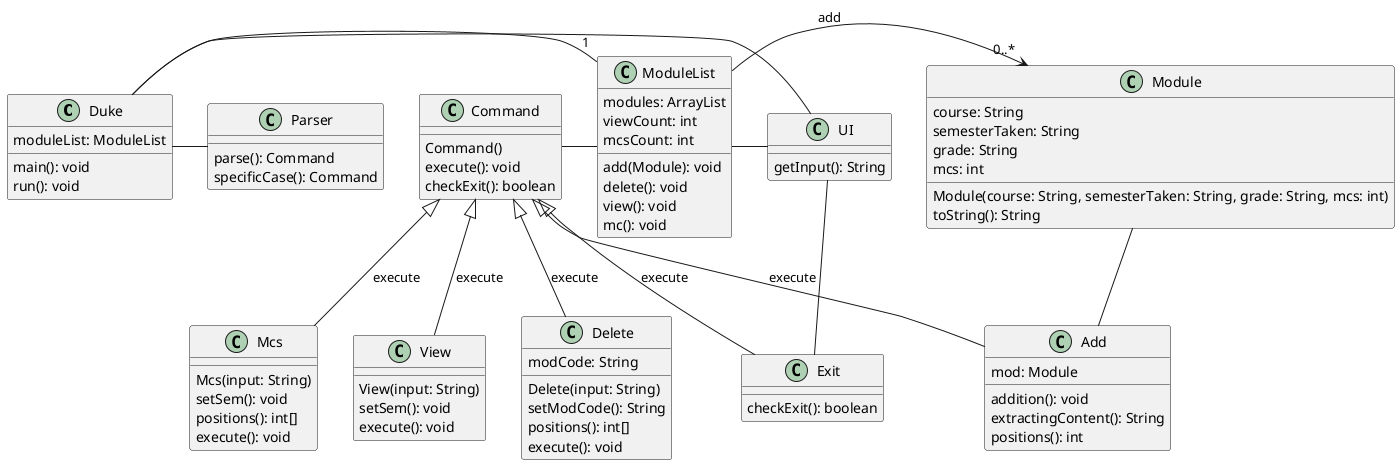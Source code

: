 @startuml Class Diagram
'https://plantuml.com/class-diagram

class Duke
class Parser
class UI
class Command
class Add
class Delete
class Exit
class Mcs
class View
class ModuleList
class Module

class Duke {
moduleList: ModuleList
main(): void
run(): void
}

class Parser {
parse(): Command
specificCase(): Command
}

class UI {
getInput(): String
}

class Command {
Command()
execute(): void
checkExit(): boolean
}

class Module {
course: String
semesterTaken: String
grade: String
mcs: int
Module(course: String, semesterTaken: String, grade: String, mcs: int)
toString(): String
}

class Add {
mod: Module
addition(): void
extractingContent(): String
positions(): int
}

class Delete {
modCode: String
Delete(input: String)
setModCode(): String
positions(): int[]
execute(): void
}

class Exit {
checkExit(): boolean
}

class Mcs {
Mcs(input: String)
setSem(): void
positions(): int[]
execute(): void
}

class View {
View(input: String)
setSem(): void
execute(): void
}

class ModuleList {
modules: ArrayList
viewCount: int
mcsCount: int
add(Module): void
delete(): void
view(): void
mc(): void
}

Command <|-- Add : execute
Command <|-- Delete : execute
Command <|-- Exit : execute
Command <|-- Mcs : execute
Command <|-- View : execute
Duke - "1" ModuleList
Duke - UI
Duke - Parser
Module -- Add
ModuleList - UI
UI -- Exit
Command - ModuleList
ModuleList -> "0..*" Module : add



@enduml